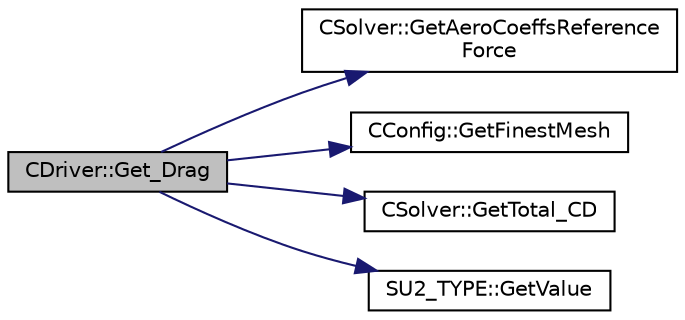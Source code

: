 digraph "CDriver::Get_Drag"
{
 // LATEX_PDF_SIZE
  edge [fontname="Helvetica",fontsize="10",labelfontname="Helvetica",labelfontsize="10"];
  node [fontname="Helvetica",fontsize="10",shape=record];
  rankdir="LR";
  Node1 [label="CDriver::Get_Drag",height=0.2,width=0.4,color="black", fillcolor="grey75", style="filled", fontcolor="black",tooltip="Get the total drag."];
  Node1 -> Node2 [color="midnightblue",fontsize="10",style="solid",fontname="Helvetica"];
  Node2 [label="CSolver::GetAeroCoeffsReference\lForce",height=0.2,width=0.4,color="black", fillcolor="white", style="filled",URL="$classCSolver.html#adca11215d92da8c3834b520effe831a3",tooltip="Get the reference force used to compute CL, CD, etc."];
  Node1 -> Node3 [color="midnightblue",fontsize="10",style="solid",fontname="Helvetica"];
  Node3 [label="CConfig::GetFinestMesh",height=0.2,width=0.4,color="black", fillcolor="white", style="filled",URL="$classCConfig.html#a1bfdeef5e374d540cb675c308eb97868",tooltip="Get the index of the finest grid."];
  Node1 -> Node4 [color="midnightblue",fontsize="10",style="solid",fontname="Helvetica"];
  Node4 [label="CSolver::GetTotal_CD",height=0.2,width=0.4,color="black", fillcolor="white", style="filled",URL="$classCSolver.html#aff9ee28df7ac7d1dde8f56ece2c9d786",tooltip="A virtual member."];
  Node1 -> Node5 [color="midnightblue",fontsize="10",style="solid",fontname="Helvetica"];
  Node5 [label="SU2_TYPE::GetValue",height=0.2,width=0.4,color="black", fillcolor="white", style="filled",URL="$namespaceSU2__TYPE.html#adf52a59d6f4e578f7915ec9abbf7cb22",tooltip="Get the (primitive) value of the datatype (needs to be specialized for active types)."];
}
